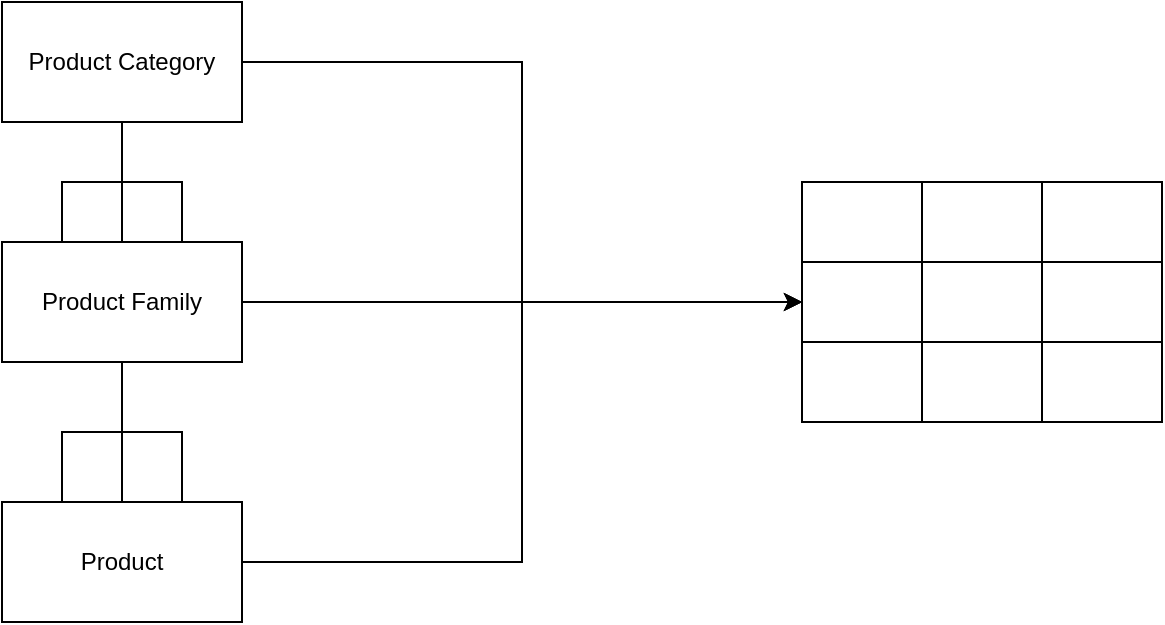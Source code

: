 <mxfile version="16.5.1" type="device"><diagram id="YZOvKJnt9_QeBrN_iZoB" name="Page-1"><mxGraphModel dx="1896" dy="1157" grid="1" gridSize="10" guides="1" tooltips="1" connect="1" arrows="1" fold="1" page="1" pageScale="1" pageWidth="827" pageHeight="1169" math="0" shadow="0"><root><mxCell id="0"/><mxCell id="1" parent="0"/><mxCell id="UHUBbRW4BnMVK9m1q1EC-1" value="" style="shape=table;html=1;whiteSpace=wrap;startSize=0;container=1;collapsible=0;childLayout=tableLayout;" vertex="1" parent="1"><mxGeometry x="560" y="290" width="180" height="120" as="geometry"/></mxCell><mxCell id="UHUBbRW4BnMVK9m1q1EC-2" value="" style="shape=tableRow;horizontal=0;startSize=0;swimlaneHead=0;swimlaneBody=0;top=0;left=0;bottom=0;right=0;collapsible=0;dropTarget=0;fillColor=none;points=[[0,0.5],[1,0.5]];portConstraint=eastwest;" vertex="1" parent="UHUBbRW4BnMVK9m1q1EC-1"><mxGeometry width="180" height="40" as="geometry"/></mxCell><mxCell id="UHUBbRW4BnMVK9m1q1EC-3" value="" style="shape=partialRectangle;html=1;whiteSpace=wrap;connectable=0;fillColor=none;top=0;left=0;bottom=0;right=0;overflow=hidden;" vertex="1" parent="UHUBbRW4BnMVK9m1q1EC-2"><mxGeometry width="60" height="40" as="geometry"><mxRectangle width="60" height="40" as="alternateBounds"/></mxGeometry></mxCell><mxCell id="UHUBbRW4BnMVK9m1q1EC-4" value="" style="shape=partialRectangle;html=1;whiteSpace=wrap;connectable=0;fillColor=none;top=0;left=0;bottom=0;right=0;overflow=hidden;" vertex="1" parent="UHUBbRW4BnMVK9m1q1EC-2"><mxGeometry x="60" width="60" height="40" as="geometry"><mxRectangle width="60" height="40" as="alternateBounds"/></mxGeometry></mxCell><mxCell id="UHUBbRW4BnMVK9m1q1EC-5" value="" style="shape=partialRectangle;html=1;whiteSpace=wrap;connectable=0;fillColor=none;top=0;left=0;bottom=0;right=0;overflow=hidden;" vertex="1" parent="UHUBbRW4BnMVK9m1q1EC-2"><mxGeometry x="120" width="60" height="40" as="geometry"><mxRectangle width="60" height="40" as="alternateBounds"/></mxGeometry></mxCell><mxCell id="UHUBbRW4BnMVK9m1q1EC-6" value="" style="shape=tableRow;horizontal=0;startSize=0;swimlaneHead=0;swimlaneBody=0;top=0;left=0;bottom=0;right=0;collapsible=0;dropTarget=0;fillColor=none;points=[[0,0.5],[1,0.5]];portConstraint=eastwest;" vertex="1" parent="UHUBbRW4BnMVK9m1q1EC-1"><mxGeometry y="40" width="180" height="40" as="geometry"/></mxCell><mxCell id="UHUBbRW4BnMVK9m1q1EC-7" value="" style="shape=partialRectangle;html=1;whiteSpace=wrap;connectable=0;fillColor=none;top=0;left=0;bottom=0;right=0;overflow=hidden;" vertex="1" parent="UHUBbRW4BnMVK9m1q1EC-6"><mxGeometry width="60" height="40" as="geometry"><mxRectangle width="60" height="40" as="alternateBounds"/></mxGeometry></mxCell><mxCell id="UHUBbRW4BnMVK9m1q1EC-8" value="" style="shape=partialRectangle;html=1;whiteSpace=wrap;connectable=0;fillColor=none;top=0;left=0;bottom=0;right=0;overflow=hidden;" vertex="1" parent="UHUBbRW4BnMVK9m1q1EC-6"><mxGeometry x="60" width="60" height="40" as="geometry"><mxRectangle width="60" height="40" as="alternateBounds"/></mxGeometry></mxCell><mxCell id="UHUBbRW4BnMVK9m1q1EC-9" value="" style="shape=partialRectangle;html=1;whiteSpace=wrap;connectable=0;fillColor=none;top=0;left=0;bottom=0;right=0;overflow=hidden;" vertex="1" parent="UHUBbRW4BnMVK9m1q1EC-6"><mxGeometry x="120" width="60" height="40" as="geometry"><mxRectangle width="60" height="40" as="alternateBounds"/></mxGeometry></mxCell><mxCell id="UHUBbRW4BnMVK9m1q1EC-10" value="" style="shape=tableRow;horizontal=0;startSize=0;swimlaneHead=0;swimlaneBody=0;top=0;left=0;bottom=0;right=0;collapsible=0;dropTarget=0;fillColor=none;points=[[0,0.5],[1,0.5]];portConstraint=eastwest;" vertex="1" parent="UHUBbRW4BnMVK9m1q1EC-1"><mxGeometry y="80" width="180" height="40" as="geometry"/></mxCell><mxCell id="UHUBbRW4BnMVK9m1q1EC-11" value="" style="shape=partialRectangle;html=1;whiteSpace=wrap;connectable=0;fillColor=none;top=0;left=0;bottom=0;right=0;overflow=hidden;" vertex="1" parent="UHUBbRW4BnMVK9m1q1EC-10"><mxGeometry width="60" height="40" as="geometry"><mxRectangle width="60" height="40" as="alternateBounds"/></mxGeometry></mxCell><mxCell id="UHUBbRW4BnMVK9m1q1EC-12" value="" style="shape=partialRectangle;html=1;whiteSpace=wrap;connectable=0;fillColor=none;top=0;left=0;bottom=0;right=0;overflow=hidden;" vertex="1" parent="UHUBbRW4BnMVK9m1q1EC-10"><mxGeometry x="60" width="60" height="40" as="geometry"><mxRectangle width="60" height="40" as="alternateBounds"/></mxGeometry></mxCell><mxCell id="UHUBbRW4BnMVK9m1q1EC-13" value="" style="shape=partialRectangle;html=1;whiteSpace=wrap;connectable=0;fillColor=none;top=0;left=0;bottom=0;right=0;overflow=hidden;pointerEvents=1;" vertex="1" parent="UHUBbRW4BnMVK9m1q1EC-10"><mxGeometry x="120" width="60" height="40" as="geometry"><mxRectangle width="60" height="40" as="alternateBounds"/></mxGeometry></mxCell><mxCell id="UHUBbRW4BnMVK9m1q1EC-17" style="edgeStyle=orthogonalEdgeStyle;rounded=0;orthogonalLoop=1;jettySize=auto;html=1;exitX=1;exitY=0.5;exitDx=0;exitDy=0;entryX=0;entryY=0.5;entryDx=0;entryDy=0;" edge="1" parent="1" source="UHUBbRW4BnMVK9m1q1EC-14" target="UHUBbRW4BnMVK9m1q1EC-6"><mxGeometry relative="1" as="geometry"><mxPoint x="410" y="380" as="targetPoint"/></mxGeometry></mxCell><mxCell id="UHUBbRW4BnMVK9m1q1EC-21" style="edgeStyle=orthogonalEdgeStyle;rounded=0;orthogonalLoop=1;jettySize=auto;html=1;exitX=0.5;exitY=1;exitDx=0;exitDy=0;entryX=0.25;entryY=0;entryDx=0;entryDy=0;endArrow=none;endFill=0;" edge="1" parent="1" source="UHUBbRW4BnMVK9m1q1EC-14" target="UHUBbRW4BnMVK9m1q1EC-15"><mxGeometry relative="1" as="geometry"/></mxCell><mxCell id="UHUBbRW4BnMVK9m1q1EC-24" style="edgeStyle=orthogonalEdgeStyle;rounded=0;orthogonalLoop=1;jettySize=auto;html=1;exitX=0.5;exitY=1;exitDx=0;exitDy=0;endArrow=none;endFill=0;" edge="1" parent="1" source="UHUBbRW4BnMVK9m1q1EC-14" target="UHUBbRW4BnMVK9m1q1EC-15"><mxGeometry relative="1" as="geometry"/></mxCell><mxCell id="UHUBbRW4BnMVK9m1q1EC-25" style="edgeStyle=orthogonalEdgeStyle;rounded=0;orthogonalLoop=1;jettySize=auto;html=1;exitX=0.5;exitY=1;exitDx=0;exitDy=0;endArrow=none;endFill=0;entryX=0.75;entryY=0;entryDx=0;entryDy=0;" edge="1" parent="1" source="UHUBbRW4BnMVK9m1q1EC-14" target="UHUBbRW4BnMVK9m1q1EC-15"><mxGeometry relative="1" as="geometry"><mxPoint x="244" y="330" as="targetPoint"/></mxGeometry></mxCell><mxCell id="UHUBbRW4BnMVK9m1q1EC-14" value="Product Category" style="rounded=0;whiteSpace=wrap;html=1;" vertex="1" parent="1"><mxGeometry x="160" y="200" width="120" height="60" as="geometry"/></mxCell><mxCell id="UHUBbRW4BnMVK9m1q1EC-18" style="edgeStyle=orthogonalEdgeStyle;rounded=0;orthogonalLoop=1;jettySize=auto;html=1;exitX=1;exitY=0.5;exitDx=0;exitDy=0;" edge="1" parent="1" source="UHUBbRW4BnMVK9m1q1EC-15"><mxGeometry relative="1" as="geometry"><mxPoint x="560" y="350" as="targetPoint"/></mxGeometry></mxCell><mxCell id="UHUBbRW4BnMVK9m1q1EC-26" style="edgeStyle=orthogonalEdgeStyle;rounded=0;orthogonalLoop=1;jettySize=auto;html=1;exitX=0.5;exitY=1;exitDx=0;exitDy=0;entryX=0.5;entryY=0;entryDx=0;entryDy=0;endArrow=none;endFill=0;" edge="1" parent="1" source="UHUBbRW4BnMVK9m1q1EC-15" target="UHUBbRW4BnMVK9m1q1EC-16"><mxGeometry relative="1" as="geometry"/></mxCell><mxCell id="UHUBbRW4BnMVK9m1q1EC-27" style="edgeStyle=orthogonalEdgeStyle;rounded=0;orthogonalLoop=1;jettySize=auto;html=1;exitX=0.5;exitY=1;exitDx=0;exitDy=0;entryX=0.25;entryY=0;entryDx=0;entryDy=0;endArrow=none;endFill=0;" edge="1" parent="1" source="UHUBbRW4BnMVK9m1q1EC-15" target="UHUBbRW4BnMVK9m1q1EC-16"><mxGeometry relative="1" as="geometry"/></mxCell><mxCell id="UHUBbRW4BnMVK9m1q1EC-28" style="edgeStyle=orthogonalEdgeStyle;rounded=0;orthogonalLoop=1;jettySize=auto;html=1;exitX=0.5;exitY=1;exitDx=0;exitDy=0;entryX=0.75;entryY=0;entryDx=0;entryDy=0;endArrow=none;endFill=0;" edge="1" parent="1" source="UHUBbRW4BnMVK9m1q1EC-15" target="UHUBbRW4BnMVK9m1q1EC-16"><mxGeometry relative="1" as="geometry"/></mxCell><mxCell id="UHUBbRW4BnMVK9m1q1EC-15" value="Product Family" style="rounded=0;whiteSpace=wrap;html=1;" vertex="1" parent="1"><mxGeometry x="160" y="320" width="120" height="60" as="geometry"/></mxCell><mxCell id="UHUBbRW4BnMVK9m1q1EC-19" style="edgeStyle=orthogonalEdgeStyle;rounded=0;orthogonalLoop=1;jettySize=auto;html=1;exitX=1;exitY=0.5;exitDx=0;exitDy=0;" edge="1" parent="1" source="UHUBbRW4BnMVK9m1q1EC-16" target="UHUBbRW4BnMVK9m1q1EC-6"><mxGeometry relative="1" as="geometry"/></mxCell><mxCell id="UHUBbRW4BnMVK9m1q1EC-16" value="Product" style="rounded=0;whiteSpace=wrap;html=1;" vertex="1" parent="1"><mxGeometry x="160" y="450" width="120" height="60" as="geometry"/></mxCell></root></mxGraphModel></diagram></mxfile>